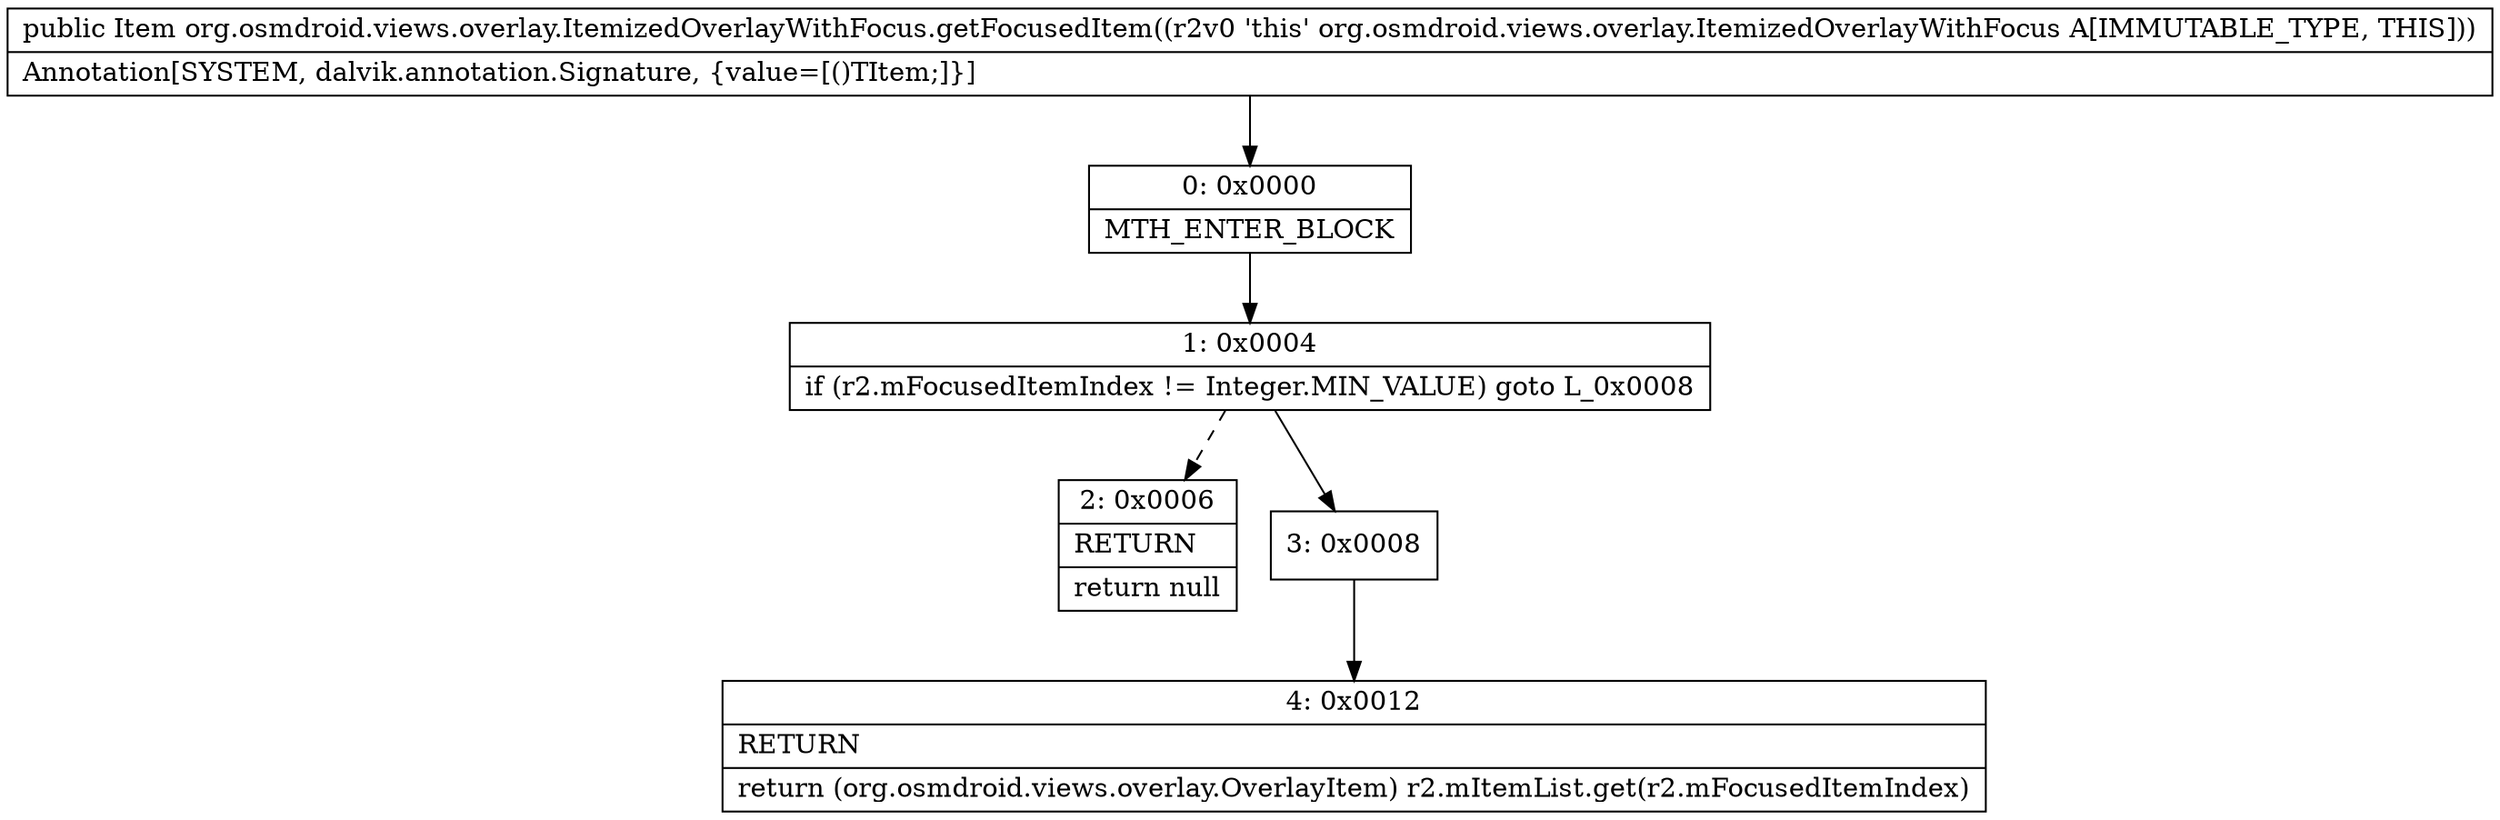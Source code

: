 digraph "CFG fororg.osmdroid.views.overlay.ItemizedOverlayWithFocus.getFocusedItem()Lorg\/osmdroid\/views\/overlay\/OverlayItem;" {
Node_0 [shape=record,label="{0\:\ 0x0000|MTH_ENTER_BLOCK\l}"];
Node_1 [shape=record,label="{1\:\ 0x0004|if (r2.mFocusedItemIndex != Integer.MIN_VALUE) goto L_0x0008\l}"];
Node_2 [shape=record,label="{2\:\ 0x0006|RETURN\l|return null\l}"];
Node_3 [shape=record,label="{3\:\ 0x0008}"];
Node_4 [shape=record,label="{4\:\ 0x0012|RETURN\l|return (org.osmdroid.views.overlay.OverlayItem) r2.mItemList.get(r2.mFocusedItemIndex)\l}"];
MethodNode[shape=record,label="{public Item org.osmdroid.views.overlay.ItemizedOverlayWithFocus.getFocusedItem((r2v0 'this' org.osmdroid.views.overlay.ItemizedOverlayWithFocus A[IMMUTABLE_TYPE, THIS]))  | Annotation[SYSTEM, dalvik.annotation.Signature, \{value=[()TItem;]\}]\l}"];
MethodNode -> Node_0;
Node_0 -> Node_1;
Node_1 -> Node_2[style=dashed];
Node_1 -> Node_3;
Node_3 -> Node_4;
}

